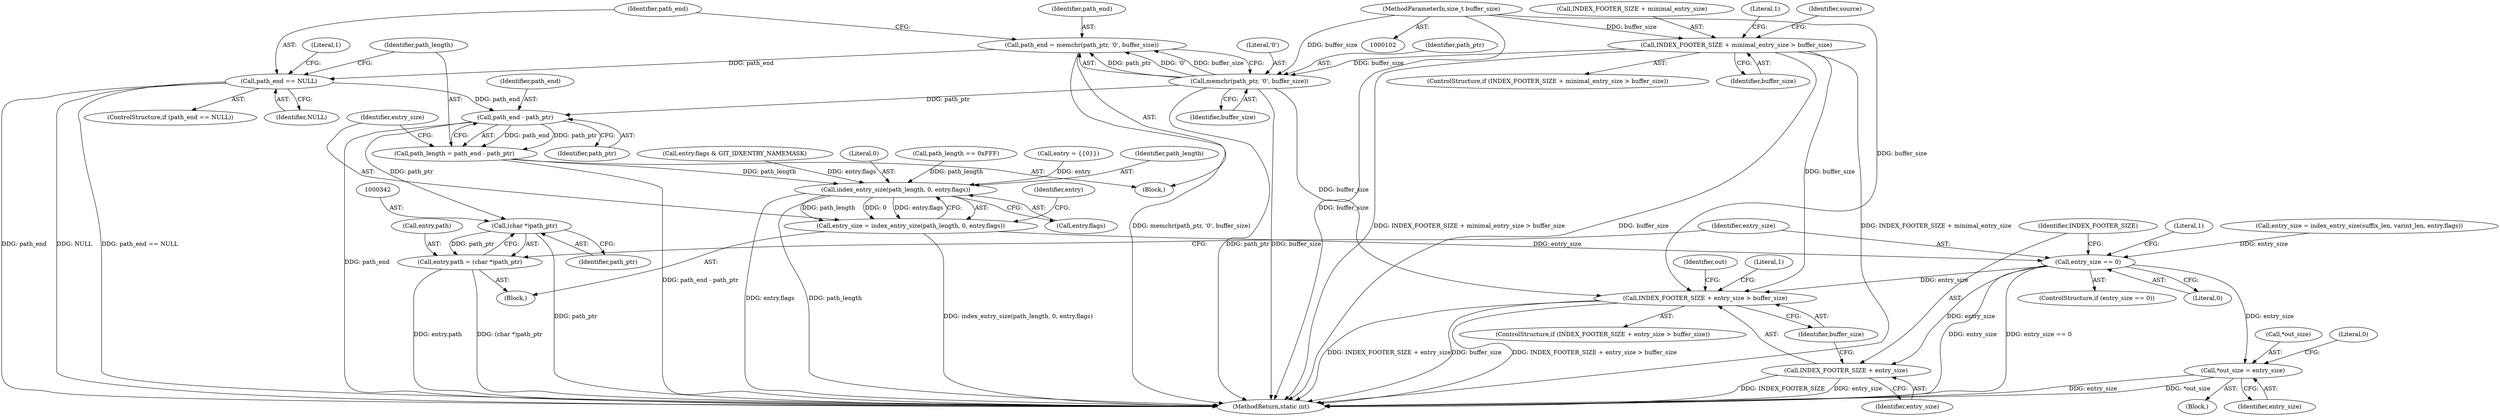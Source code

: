 digraph "0_libgit2_3207ddb0103543da8ad2139ec6539f590f9900c1@API" {
"1000311" [label="(Call,path_end = memchr(path_ptr, '\0', buffer_size))"];
"1000313" [label="(Call,memchr(path_ptr, '\0', buffer_size))"];
"1000130" [label="(Call,INDEX_FOOTER_SIZE + minimal_entry_size > buffer_size)"];
"1000107" [label="(MethodParameterIn,size_t buffer_size)"];
"1000318" [label="(Call,path_end == NULL)"];
"1000326" [label="(Call,path_end - path_ptr)"];
"1000324" [label="(Call,path_length = path_end - path_ptr)"];
"1000331" [label="(Call,index_entry_size(path_length, 0, entry.flags))"];
"1000329" [label="(Call,entry_size = index_entry_size(path_length, 0, entry.flags))"];
"1000430" [label="(Call,entry_size == 0)"];
"1000437" [label="(Call,INDEX_FOOTER_SIZE + entry_size > buffer_size)"];
"1000438" [label="(Call,INDEX_FOOTER_SIZE + entry_size)"];
"1000461" [label="(Call,*out_size = entry_size)"];
"1000341" [label="(Call,(char *)path_ptr)"];
"1000337" [label="(Call,entry.path = (char *)path_ptr)"];
"1000327" [label="(Identifier,path_end)"];
"1000337" [label="(Call,entry.path = (char *)path_ptr)"];
"1000334" [label="(Call,entry.flags)"];
"1000438" [label="(Call,INDEX_FOOTER_SIZE + entry_size)"];
"1000320" [label="(Identifier,NULL)"];
"1000140" [label="(Identifier,source)"];
"1000323" [label="(Literal,1)"];
"1000314" [label="(Identifier,path_ptr)"];
"1000315" [label="(Literal,'\0')"];
"1000330" [label="(Identifier,entry_size)"];
"1000316" [label="(Identifier,buffer_size)"];
"1000115" [label="(Call,entry = {{0}})"];
"1000436" [label="(ControlStructure,if (INDEX_FOOTER_SIZE + entry_size > buffer_size))"];
"1000462" [label="(Call,*out_size)"];
"1000319" [label="(Identifier,path_end)"];
"1000325" [label="(Identifier,path_length)"];
"1000312" [label="(Identifier,path_end)"];
"1000332" [label="(Identifier,path_length)"];
"1000129" [label="(ControlStructure,if (INDEX_FOOTER_SIZE + minimal_entry_size > buffer_size))"];
"1000300" [label="(Call,entry.flags & GIT_IDXENTRY_NAMEMASK)"];
"1000466" [label="(Literal,0)"];
"1000440" [label="(Identifier,entry_size)"];
"1000464" [label="(Identifier,entry_size)"];
"1000467" [label="(MethodReturn,static int)"];
"1000317" [label="(ControlStructure,if (path_end == NULL))"];
"1000311" [label="(Call,path_end = memchr(path_ptr, '\0', buffer_size))"];
"1000331" [label="(Call,index_entry_size(path_length, 0, entry.flags))"];
"1000439" [label="(Identifier,INDEX_FOOTER_SIZE)"];
"1000131" [label="(Call,INDEX_FOOTER_SIZE + minimal_entry_size)"];
"1000107" [label="(MethodParameterIn,size_t buffer_size)"];
"1000309" [label="(Block,)"];
"1000134" [label="(Identifier,buffer_size)"];
"1000297" [label="(Block,)"];
"1000313" [label="(Call,memchr(path_ptr, '\0', buffer_size))"];
"1000339" [label="(Identifier,entry)"];
"1000431" [label="(Identifier,entry_size)"];
"1000429" [label="(ControlStructure,if (entry_size == 0))"];
"1000448" [label="(Identifier,out)"];
"1000326" [label="(Call,path_end - path_ptr)"];
"1000324" [label="(Call,path_length = path_end - path_ptr)"];
"1000341" [label="(Call,(char *)path_ptr)"];
"1000333" [label="(Literal,0)"];
"1000437" [label="(Call,INDEX_FOOTER_SIZE + entry_size > buffer_size)"];
"1000329" [label="(Call,entry_size = index_entry_size(path_length, 0, entry.flags))"];
"1000306" [label="(Call,path_length == 0xFFF)"];
"1000318" [label="(Call,path_end == NULL)"];
"1000137" [label="(Literal,1)"];
"1000461" [label="(Call,*out_size = entry_size)"];
"1000328" [label="(Identifier,path_ptr)"];
"1000430" [label="(Call,entry_size == 0)"];
"1000444" [label="(Literal,1)"];
"1000130" [label="(Call,INDEX_FOOTER_SIZE + minimal_entry_size > buffer_size)"];
"1000432" [label="(Literal,0)"];
"1000343" [label="(Identifier,path_ptr)"];
"1000338" [label="(Call,entry.path)"];
"1000435" [label="(Literal,1)"];
"1000416" [label="(Call,entry_size = index_entry_size(suffix_len, varint_len, entry.flags))"];
"1000109" [label="(Block,)"];
"1000441" [label="(Identifier,buffer_size)"];
"1000311" -> "1000309"  [label="AST: "];
"1000311" -> "1000313"  [label="CFG: "];
"1000312" -> "1000311"  [label="AST: "];
"1000313" -> "1000311"  [label="AST: "];
"1000319" -> "1000311"  [label="CFG: "];
"1000311" -> "1000467"  [label="DDG: memchr(path_ptr, '\0', buffer_size)"];
"1000313" -> "1000311"  [label="DDG: path_ptr"];
"1000313" -> "1000311"  [label="DDG: '\0'"];
"1000313" -> "1000311"  [label="DDG: buffer_size"];
"1000311" -> "1000318"  [label="DDG: path_end"];
"1000313" -> "1000316"  [label="CFG: "];
"1000314" -> "1000313"  [label="AST: "];
"1000315" -> "1000313"  [label="AST: "];
"1000316" -> "1000313"  [label="AST: "];
"1000313" -> "1000467"  [label="DDG: buffer_size"];
"1000313" -> "1000467"  [label="DDG: path_ptr"];
"1000130" -> "1000313"  [label="DDG: buffer_size"];
"1000107" -> "1000313"  [label="DDG: buffer_size"];
"1000313" -> "1000326"  [label="DDG: path_ptr"];
"1000313" -> "1000437"  [label="DDG: buffer_size"];
"1000130" -> "1000129"  [label="AST: "];
"1000130" -> "1000134"  [label="CFG: "];
"1000131" -> "1000130"  [label="AST: "];
"1000134" -> "1000130"  [label="AST: "];
"1000137" -> "1000130"  [label="CFG: "];
"1000140" -> "1000130"  [label="CFG: "];
"1000130" -> "1000467"  [label="DDG: INDEX_FOOTER_SIZE + minimal_entry_size > buffer_size"];
"1000130" -> "1000467"  [label="DDG: buffer_size"];
"1000130" -> "1000467"  [label="DDG: INDEX_FOOTER_SIZE + minimal_entry_size"];
"1000107" -> "1000130"  [label="DDG: buffer_size"];
"1000130" -> "1000437"  [label="DDG: buffer_size"];
"1000107" -> "1000102"  [label="AST: "];
"1000107" -> "1000467"  [label="DDG: buffer_size"];
"1000107" -> "1000437"  [label="DDG: buffer_size"];
"1000318" -> "1000317"  [label="AST: "];
"1000318" -> "1000320"  [label="CFG: "];
"1000319" -> "1000318"  [label="AST: "];
"1000320" -> "1000318"  [label="AST: "];
"1000323" -> "1000318"  [label="CFG: "];
"1000325" -> "1000318"  [label="CFG: "];
"1000318" -> "1000467"  [label="DDG: path_end == NULL"];
"1000318" -> "1000467"  [label="DDG: path_end"];
"1000318" -> "1000467"  [label="DDG: NULL"];
"1000318" -> "1000326"  [label="DDG: path_end"];
"1000326" -> "1000324"  [label="AST: "];
"1000326" -> "1000328"  [label="CFG: "];
"1000327" -> "1000326"  [label="AST: "];
"1000328" -> "1000326"  [label="AST: "];
"1000324" -> "1000326"  [label="CFG: "];
"1000326" -> "1000467"  [label="DDG: path_end"];
"1000326" -> "1000324"  [label="DDG: path_end"];
"1000326" -> "1000324"  [label="DDG: path_ptr"];
"1000326" -> "1000341"  [label="DDG: path_ptr"];
"1000324" -> "1000309"  [label="AST: "];
"1000325" -> "1000324"  [label="AST: "];
"1000330" -> "1000324"  [label="CFG: "];
"1000324" -> "1000467"  [label="DDG: path_end - path_ptr"];
"1000324" -> "1000331"  [label="DDG: path_length"];
"1000331" -> "1000329"  [label="AST: "];
"1000331" -> "1000334"  [label="CFG: "];
"1000332" -> "1000331"  [label="AST: "];
"1000333" -> "1000331"  [label="AST: "];
"1000334" -> "1000331"  [label="AST: "];
"1000329" -> "1000331"  [label="CFG: "];
"1000331" -> "1000467"  [label="DDG: entry.flags"];
"1000331" -> "1000467"  [label="DDG: path_length"];
"1000331" -> "1000329"  [label="DDG: path_length"];
"1000331" -> "1000329"  [label="DDG: 0"];
"1000331" -> "1000329"  [label="DDG: entry.flags"];
"1000306" -> "1000331"  [label="DDG: path_length"];
"1000300" -> "1000331"  [label="DDG: entry.flags"];
"1000115" -> "1000331"  [label="DDG: entry"];
"1000329" -> "1000297"  [label="AST: "];
"1000330" -> "1000329"  [label="AST: "];
"1000339" -> "1000329"  [label="CFG: "];
"1000329" -> "1000467"  [label="DDG: index_entry_size(path_length, 0, entry.flags)"];
"1000329" -> "1000430"  [label="DDG: entry_size"];
"1000430" -> "1000429"  [label="AST: "];
"1000430" -> "1000432"  [label="CFG: "];
"1000431" -> "1000430"  [label="AST: "];
"1000432" -> "1000430"  [label="AST: "];
"1000435" -> "1000430"  [label="CFG: "];
"1000439" -> "1000430"  [label="CFG: "];
"1000430" -> "1000467"  [label="DDG: entry_size"];
"1000430" -> "1000467"  [label="DDG: entry_size == 0"];
"1000416" -> "1000430"  [label="DDG: entry_size"];
"1000430" -> "1000437"  [label="DDG: entry_size"];
"1000430" -> "1000438"  [label="DDG: entry_size"];
"1000430" -> "1000461"  [label="DDG: entry_size"];
"1000437" -> "1000436"  [label="AST: "];
"1000437" -> "1000441"  [label="CFG: "];
"1000438" -> "1000437"  [label="AST: "];
"1000441" -> "1000437"  [label="AST: "];
"1000444" -> "1000437"  [label="CFG: "];
"1000448" -> "1000437"  [label="CFG: "];
"1000437" -> "1000467"  [label="DDG: INDEX_FOOTER_SIZE + entry_size > buffer_size"];
"1000437" -> "1000467"  [label="DDG: INDEX_FOOTER_SIZE + entry_size"];
"1000437" -> "1000467"  [label="DDG: buffer_size"];
"1000438" -> "1000440"  [label="CFG: "];
"1000439" -> "1000438"  [label="AST: "];
"1000440" -> "1000438"  [label="AST: "];
"1000441" -> "1000438"  [label="CFG: "];
"1000438" -> "1000467"  [label="DDG: entry_size"];
"1000438" -> "1000467"  [label="DDG: INDEX_FOOTER_SIZE"];
"1000461" -> "1000109"  [label="AST: "];
"1000461" -> "1000464"  [label="CFG: "];
"1000462" -> "1000461"  [label="AST: "];
"1000464" -> "1000461"  [label="AST: "];
"1000466" -> "1000461"  [label="CFG: "];
"1000461" -> "1000467"  [label="DDG: entry_size"];
"1000461" -> "1000467"  [label="DDG: *out_size"];
"1000341" -> "1000337"  [label="AST: "];
"1000341" -> "1000343"  [label="CFG: "];
"1000342" -> "1000341"  [label="AST: "];
"1000343" -> "1000341"  [label="AST: "];
"1000337" -> "1000341"  [label="CFG: "];
"1000341" -> "1000467"  [label="DDG: path_ptr"];
"1000341" -> "1000337"  [label="DDG: path_ptr"];
"1000337" -> "1000297"  [label="AST: "];
"1000338" -> "1000337"  [label="AST: "];
"1000431" -> "1000337"  [label="CFG: "];
"1000337" -> "1000467"  [label="DDG: entry.path"];
"1000337" -> "1000467"  [label="DDG: (char *)path_ptr"];
}
